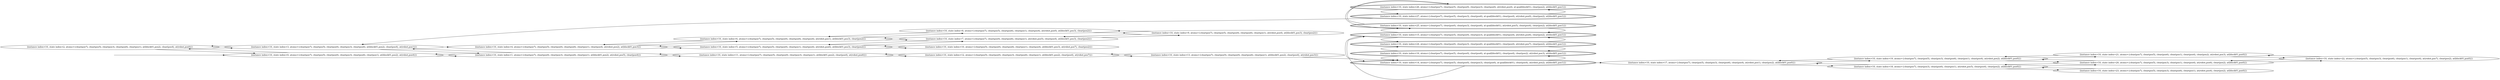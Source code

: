digraph {
rankdir="LR"
s2[label="(instance index=10, state index=2, atoms={clear(pos7), clear(pos5), clear(pos3), clear(pos6), clear(pos1), at(block01,pos2), clear(pos4), at(robot,pos0)})"]
s0[label="(instance index=10, state index=0, atoms={clear(pos7), clear(pos5), clear(pos0), clear(pos3), clear(pos6), clear(pos1), at(block01,pos2), at(robot,pos4)})"]
s3[label="(instance index=10, state index=3, atoms={clear(pos7), clear(pos5), clear(pos0), clear(pos3), clear(pos6), at(block01,pos2), clear(pos4), at(robot,pos1)})"]
s1[label="(instance index=10, state index=1, atoms={clear(pos7), clear(pos0), clear(pos3), clear(pos6), clear(pos1), at(block01,pos2), at(robot,pos5), clear(pos4)})"]
s4[label="(instance index=10, state index=4, atoms={clear(pos7), clear(pos5), clear(pos0), clear(pos6), clear(pos1), clear(pos4), at(robot,pos2), at(block01,pos3)})"]
s11[label="(instance index=10, state index=11, atoms={clear(pos7), clear(pos5), clear(pos0), clear(pos3), clear(pos1), at(block01,pos2), clear(pos4), at(robot,pos6)})"]
s6[label="(instance index=10, state index=6, atoms={clear(pos7), clear(pos5), clear(pos0), clear(pos6), clear(pos4), at(robot,pos1), at(block01,pos3), clear(pos2)})"]
s5[label="(instance index=10, state index=5, atoms={clear(pos7), clear(pos5), clear(pos0), clear(pos1), clear(pos4), at(robot,pos6), at(block01,pos3), clear(pos2)})"]
s12[label="(instance index=10, state index=12, atoms={clear(pos5), clear(pos0), clear(pos3), clear(pos6), clear(pos1), at(block01,pos2), clear(pos4), at(robot,pos7)})"]
s7[label="(instance index=10, state index=7, atoms={clear(pos7), clear(pos0), clear(pos6), clear(pos1), at(robot,pos5), clear(pos4), at(block01,pos3), clear(pos2)})"]
s8[label="(instance index=10, state index=8, atoms={clear(pos7), clear(pos5), clear(pos6), clear(pos1), clear(pos4), at(robot,pos0), at(block01,pos3), clear(pos2)})"]
s10[label="(instance index=10, state index=10, atoms={clear(pos5), clear(pos0), clear(pos6), clear(pos1), clear(pos4), at(block01,pos3), at(robot,pos7), clear(pos2)})"]
s13[label="(instance index=10, state index=13, atoms={clear(pos7), clear(pos5), clear(pos0), clear(pos6), clear(pos1), at(block01,pos2), clear(pos4), at(robot,pos3)})"]
s9[label="(instance index=10, state index=9, atoms={clear(pos7), clear(pos5), clear(pos0), clear(pos6), clear(pos1), at(robot,pos4), at(block01,pos3), clear(pos2)})"]
s24[peripheries=2,label="(instance index=10, state index=24, atoms={clear(pos5), clear(pos0), clear(pos3), clear(pos6), at-goal(block01), clear(pos4), at(robot,pos7), clear(pos2), at(block01,pos1)})"]
s14[peripheries=2,label="(instance index=10, state index=14, atoms={clear(pos7), clear(pos5), clear(pos0), clear(pos3), clear(pos6), at-goal(block01), clear(pos4), at(robot,pos2), at(block01,pos1)})"]
s25[peripheries=2,label="(instance index=10, state index=25, atoms={clear(pos7), clear(pos0), clear(pos3), clear(pos6), at-goal(block01), at(robot,pos5), clear(pos4), clear(pos2), at(block01,pos1)})"]
s27[peripheries=2,label="(instance index=10, state index=27, atoms={clear(pos7), clear(pos5), clear(pos3), clear(pos6), at-goal(block01), clear(pos4), at(robot,pos0), clear(pos2), at(block01,pos1)})"]
s16[peripheries=2,label="(instance index=10, state index=16, atoms={clear(pos7), clear(pos5), clear(pos0), clear(pos6), at-goal(block01), clear(pos4), clear(pos2), at(robot,pos3), at(block01,pos1)})"]
s15[peripheries=2,label="(instance index=10, state index=15, atoms={clear(pos7), clear(pos5), clear(pos0), clear(pos3), at-goal(block01), clear(pos4), at(robot,pos6), clear(pos2), at(block01,pos1)})"]
s26[peripheries=2,label="(instance index=10, state index=26, atoms={clear(pos7), clear(pos5), clear(pos0), clear(pos3), clear(pos6), at(robot,pos4), at-goal(block01), clear(pos2), at(block01,pos1)})"]
s17[label="(instance index=10, state index=17, atoms={clear(pos7), clear(pos5), clear(pos3), clear(pos6), clear(pos4), at(robot,pos1), clear(pos2), at(block01,pos0)})"]
s19[label="(instance index=10, state index=19, atoms={clear(pos7), clear(pos5), clear(pos3), clear(pos6), clear(pos1), clear(pos4), at(robot,pos2), at(block01,pos0)})"]
s18[label="(instance index=10, state index=18, atoms={clear(pos7), clear(pos3), clear(pos6), clear(pos1), at(robot,pos5), clear(pos4), clear(pos2), at(block01,pos0)})"]
s21[label="(instance index=10, state index=21, atoms={clear(pos7), clear(pos5), clear(pos6), clear(pos1), clear(pos4), clear(pos2), at(robot,pos3), at(block01,pos0)})"]
s20[label="(instance index=10, state index=20, atoms={clear(pos7), clear(pos5), clear(pos3), clear(pos1), clear(pos4), at(robot,pos6), clear(pos2), at(block01,pos0)})"]
s23[label="(instance index=10, state index=23, atoms={clear(pos7), clear(pos5), clear(pos3), clear(pos6), clear(pos1), at(robot,pos4), clear(pos2), at(block01,pos0)})"]
s22[label="(instance index=10, state index=22, atoms={clear(pos5), clear(pos3), clear(pos6), clear(pos1), clear(pos4), at(robot,pos7), clear(pos2), at(block01,pos0)})"]
Dangling [ label = "", style = invis ]
{ rank = same; Dangling }
Dangling -> s0
{ rank = same; s0}
{ rank = same; s0,s3}
{ rank = same; s1,s4}
{ rank = same; s11,s6,s5}
{ rank = same; s12,s7,s8,s10}
{ rank = same; s13,s9}
{ rank = same; s24,s14,s25,s27,s16,s15,s26}
{ rank = same; s17}
{ rank = same; s19,s18}
{ rank = same; s21,s20,s23}
{ rank = same; s22}
{
s2->s3
s2->s0
}
{
s0->s2
s0->s1
s3->s2
s3->s4
s3->s1
}
{
s1->s11
s1->s3
s1->s0
s4->s6
s4->s5
}
{
s11->s12
s11->s1
s6->s7
s6->s4
s6->s8
s5->s7
s5->s4
s5->s10
}
{
s12->s13
s12->s11
s7->s5
s7->s6
s7->s9
s8->s6
s8->s9
s10->s5
}
{
s13->s14
s13->s12
s9->s7
s9->s8
}
{
s24->s15
s24->s16
s14->s15
s14->s17
s14->s16
s25->s15
s25->s26
s27->s3
s27->s26
s16->s14
s16->s24
s15->s14
s15->s25
s15->s24
s26->s27
s26->s25
}
{
s17->s19
s17->s18
}
{
s19->s21
s19->s20
s19->s17
s18->s23
s18->s20
s18->s17
}
{
s21->s22
s21->s19
s20->s22
s20->s19
s20->s18
s23->s18
}
{
s22->s21
s22->s20
}
}
